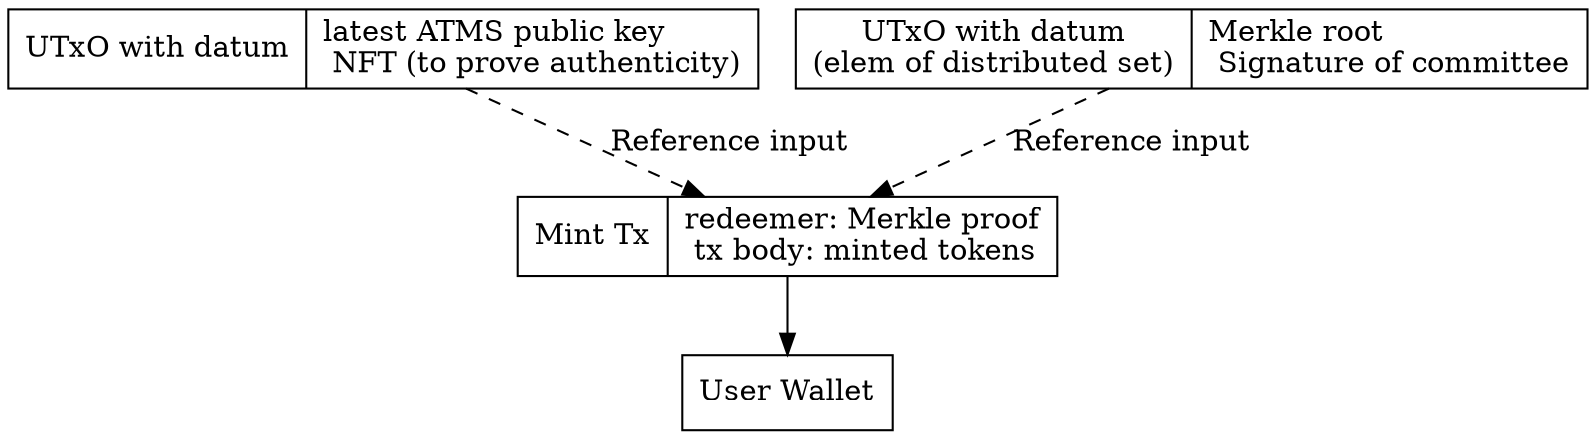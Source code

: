 strict digraph { 
  node [shape=record]


  atmsKey [
    label = "UTxO with datum |
      latest ATMS public key\l
      NFT (to prove authenticity)\l
    "]

  merkleRoot [
    label = "UTxO with datum\n(elem of distributed set) |
      Merkle root\l
      Signature of committee\l
    "]

  burnTx [label = 
    "Mint Tx |
      redeemer: Merkle proof\l
      tx body: minted tokens\l
    "]

  wallet [label = "User Wallet"]

  burnTx -> wallet

  atmsKey -> burnTx [style = dashed, label = "Reference input"]
  merkleRoot -> burnTx [style = dashed, label = "Reference input"]

}

